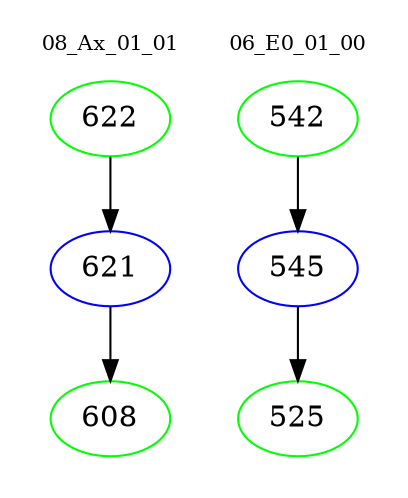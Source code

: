 digraph{
subgraph cluster_0 {
color = white
label = "08_Ax_01_01";
fontsize=10;
T0_622 [label="622", color="green"]
T0_622 -> T0_621 [color="black"]
T0_621 [label="621", color="blue"]
T0_621 -> T0_608 [color="black"]
T0_608 [label="608", color="green"]
}
subgraph cluster_1 {
color = white
label = "06_E0_01_00";
fontsize=10;
T1_542 [label="542", color="green"]
T1_542 -> T1_545 [color="black"]
T1_545 [label="545", color="blue"]
T1_545 -> T1_525 [color="black"]
T1_525 [label="525", color="green"]
}
}
